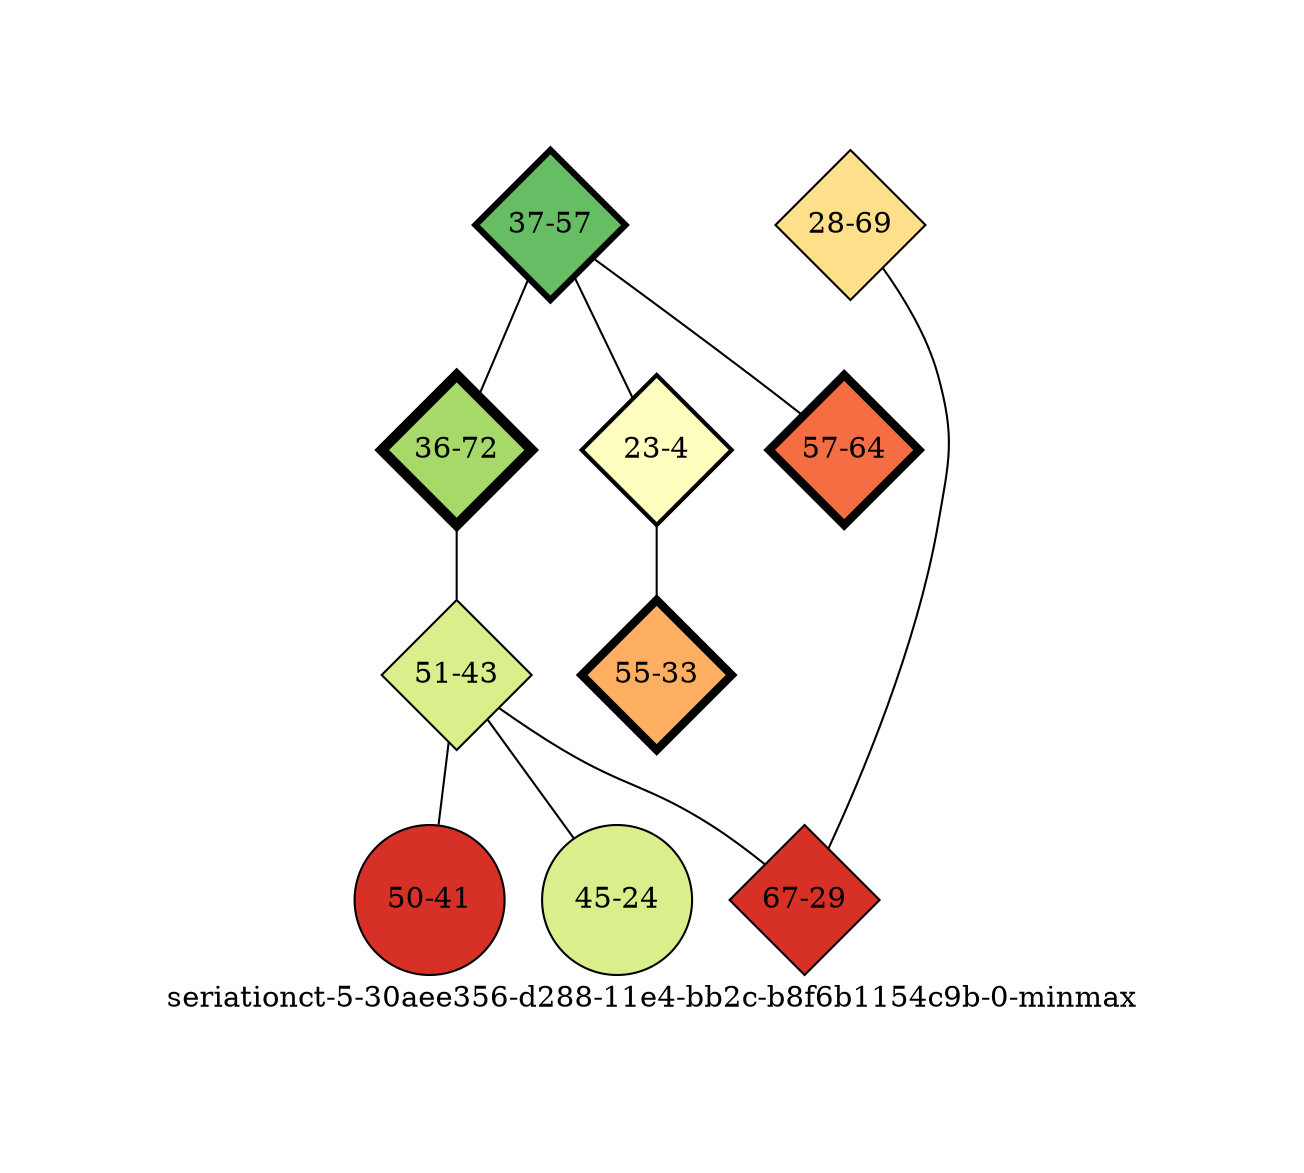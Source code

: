 strict graph "seriationct-5-30aee356-d288-11e4-bb2c-b8f6b1154c9b-0-minmax" {
labelloc=b;
ratio=auto;
pad="1.0";
label="seriationct-5-30aee356-d288-11e4-bb2c-b8f6b1154c9b-0-minmax";
node [width=1, style=filled, fixedsize=true, height=1, shape=circle, label=""];
0 [xCoordinate="57.0", appears_in_slice=3, yCoordinate="37.0", level=child, colorscheme=rdylgn11, child_of=root, short_label="37-57", label="37-57", shape=diamond, fillcolor=9, size="955.864342781", parent_node="assemblage-13-15", id=0, penwidth="3.0"];
1 [xCoordinate="72.0", appears_in_slice=5, yCoordinate="36.0", level=child, colorscheme=rdylgn11, child_of=root, short_label="36-72", label="36-72", shape=diamond, fillcolor=8, size="971.028492639", parent_node="assemblage-13-15", id=1, penwidth="5.0"];
2 [xCoordinate="43.0", appears_in_slice=1, yCoordinate="51.0", level=child, colorscheme=rdylgn11, child_of=root, short_label="51-43", label="51-43", shape=diamond, fillcolor=7, size="31.9520471602", parent_node="assemblage-13-15", id=2, penwidth="1.0"];
3 [xCoordinate="4.0", appears_in_slice=2, yCoordinate="23.0", level=child, colorscheme=rdylgn11, child_of=root, short_label="23-4", label="23-4", shape=diamond, fillcolor=6, size="978.555525282", parent_node="assemblage-13-15", id=3, penwidth="2.0"];
4 [xCoordinate="69.0", appears_in_slice=1, yCoordinate="28.0", level=child, colorscheme=rdylgn11, child_of=root, short_label="28-69", label="28-69", shape=diamond, fillcolor=5, size="31.9520471602", parent_node="assemblage-13-15", id=4, penwidth="1.0"];
5 [xCoordinate="33.0", appears_in_slice=4, yCoordinate="55.0", level=child, colorscheme=rdylgn11, child_of=root, short_label="55-33", label="55-33", shape=diamond, fillcolor=4, size="967.395701748", parent_node="assemblage-13-15", id=5, penwidth="4.0"];
6 [xCoordinate="64.0", appears_in_slice=4, yCoordinate="57.0", level=child, colorscheme=rdylgn11, child_of=root, short_label="57-64", label="57-64", shape=diamond, fillcolor=3, size="967.395701748", parent_node="assemblage-13-15", id=6, penwidth="4.0"];
7 [xCoordinate="41.0", appears_in_slice=1, yCoordinate="50.0", level=grandchild, colorscheme=rdylgn11, child_of="assemblage-67-29", short_label="50-41", label="50-41", shape=circle, fillcolor=2, size="31.9520471602", parent_node="assemblage-67-29", id=7, penwidth="1.0"];
8 [xCoordinate="24.0", appears_in_slice=1, yCoordinate="45.0", level=grandchild, colorscheme=rdylgn11, child_of="assemblage-51-43", short_label="45-24", label="45-24", shape=circle, fillcolor=7, size="31.9520471602", parent_node="assemblage-51-43", id=8, penwidth="1.0"];
9 [xCoordinate="29.0", appears_in_slice=1, yCoordinate="67.0", level=child, colorscheme=rdylgn11, child_of=root, short_label="67-29", label="67-29", shape=diamond, fillcolor=2, size="31.9520471602", parent_node="assemblage-13-15", id=9, penwidth="1.0"];
0 -- 1  [inverseweight="5758.65532699", weight="0.000173651650119"];
0 -- 3  [inverseweight="8073.55949411", weight="0.000123861104972"];
0 -- 6  [inverseweight="1737.54877829", weight="0.000575523411196"];
1 -- 2  [inverseweight="1.12605787536", weight="0.888053821994"];
2 -- 8  [inverseweight="1.20803086966", weight="0.827793415807"];
2 -- 9  [inverseweight="4.35205540834", weight="0.22977648632"];
2 -- 7  [inverseweight="1.14295129363", weight="0.87492792175"];
3 -- 5  [inverseweight="11525.1974038", weight="8.67664097161e-05"];
4 -- 9  [inverseweight="2.2535449", weight="0.443745318764"];
}
